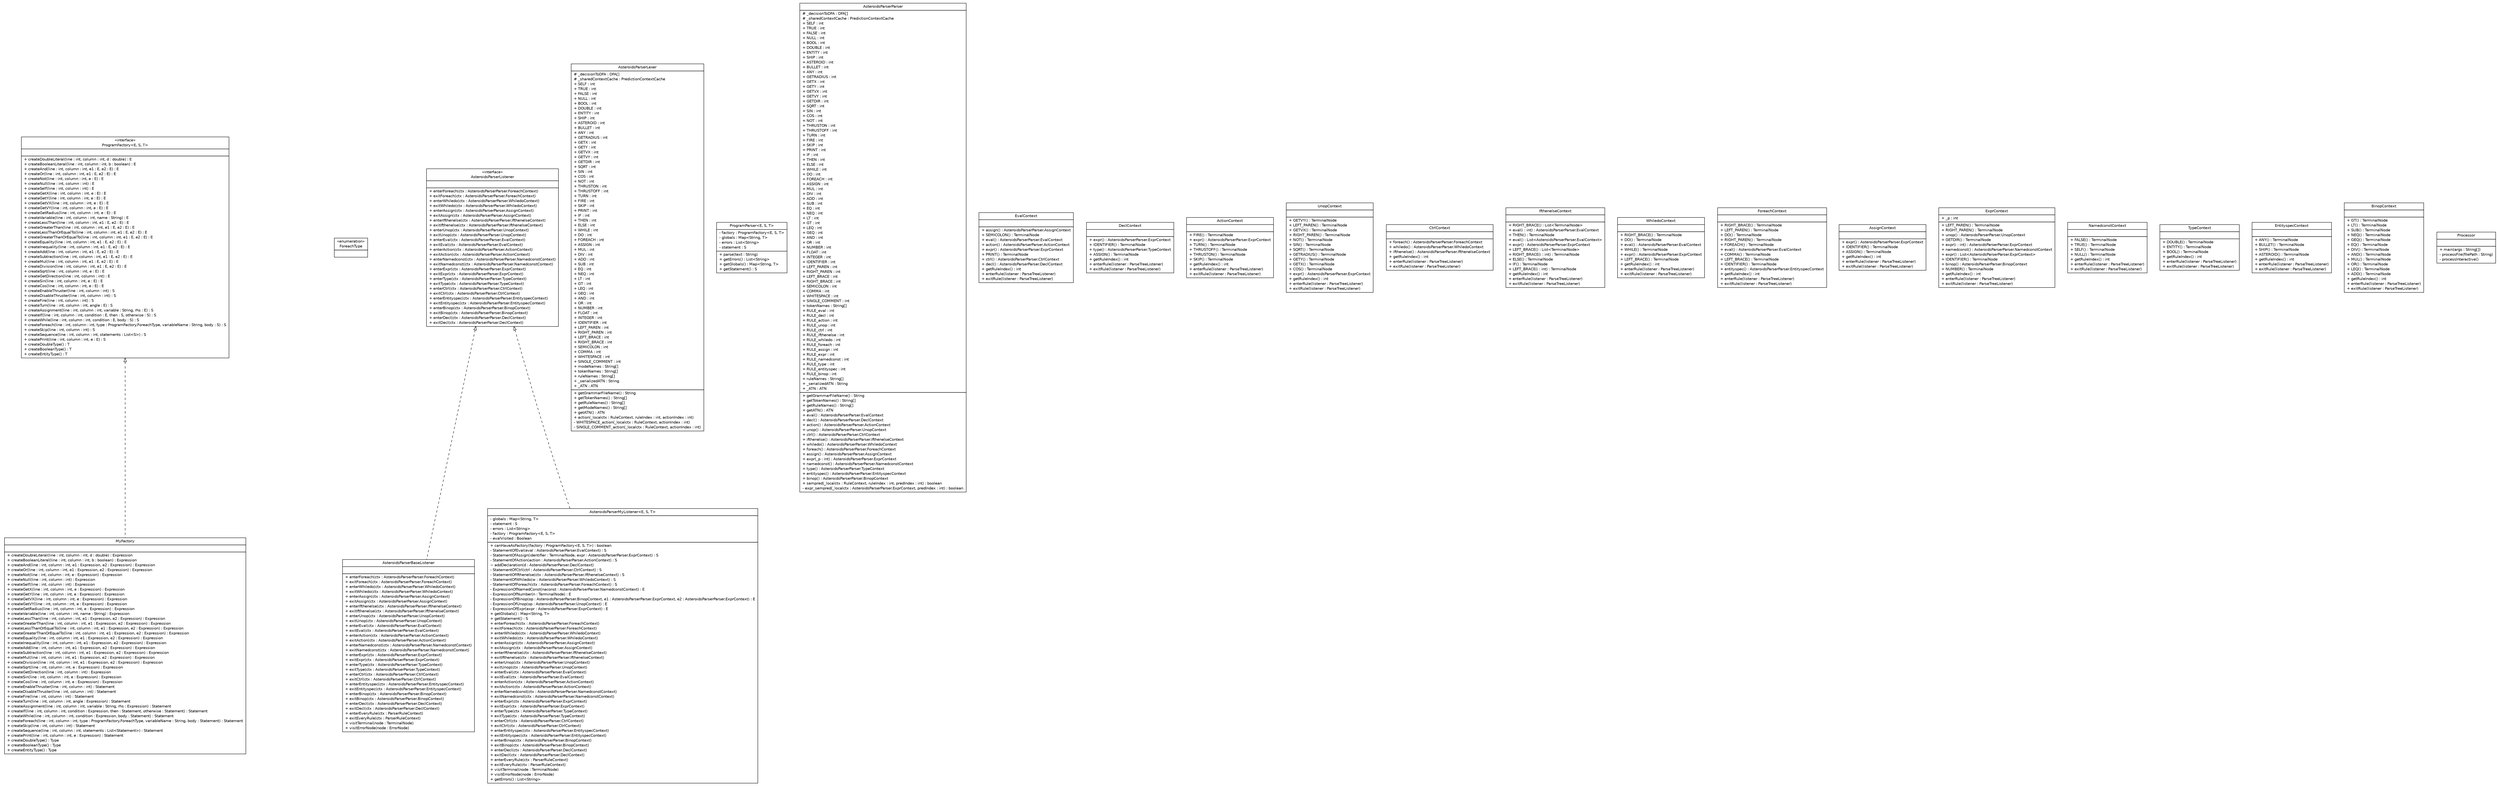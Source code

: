 #!/usr/local/bin/dot
#
# Class diagram 
# Generated by UMLGraph version R5_6 (http://www.umlgraph.org/)
#

digraph G {
	edge [fontname="Helvetica",fontsize=10,labelfontname="Helvetica",labelfontsize=10];
	node [fontname="Helvetica",fontsize=10,shape=plaintext];
	nodesep=0.25;
	ranksep=0.5;
	// model.programs.parsing.ProgramFactory<E, S, T>
	c525 [label=<<table title="model.programs.parsing.ProgramFactory" border="0" cellborder="1" cellspacing="0" cellpadding="2" port="p" href="./ProgramFactory.html">
		<tr><td><table border="0" cellspacing="0" cellpadding="1">
<tr><td align="center" balign="center"> &#171;interface&#187; </td></tr>
<tr><td align="center" balign="center"> ProgramFactory&lt;E, S, T&gt; </td></tr>
		</table></td></tr>
		<tr><td><table border="0" cellspacing="0" cellpadding="1">
<tr><td align="left" balign="left">  </td></tr>
		</table></td></tr>
		<tr><td><table border="0" cellspacing="0" cellpadding="1">
<tr><td align="left" balign="left"> + createDoubleLiteral(line : int, column : int, d : double) : E </td></tr>
<tr><td align="left" balign="left"> + createBooleanLiteral(line : int, column : int, b : boolean) : E </td></tr>
<tr><td align="left" balign="left"> + createAnd(line : int, column : int, e1 : E, e2 : E) : E </td></tr>
<tr><td align="left" balign="left"> + createOr(line : int, column : int, e1 : E, e2 : E) : E </td></tr>
<tr><td align="left" balign="left"> + createNot(line : int, column : int, e : E) : E </td></tr>
<tr><td align="left" balign="left"> + createNull(line : int, column : int) : E </td></tr>
<tr><td align="left" balign="left"> + createSelf(line : int, column : int) : E </td></tr>
<tr><td align="left" balign="left"> + createGetX(line : int, column : int, e : E) : E </td></tr>
<tr><td align="left" balign="left"> + createGetY(line : int, column : int, e : E) : E </td></tr>
<tr><td align="left" balign="left"> + createGetVX(line : int, column : int, e : E) : E </td></tr>
<tr><td align="left" balign="left"> + createGetVY(line : int, column : int, e : E) : E </td></tr>
<tr><td align="left" balign="left"> + createGetRadius(line : int, column : int, e : E) : E </td></tr>
<tr><td align="left" balign="left"> + createVariable(line : int, column : int, name : String) : E </td></tr>
<tr><td align="left" balign="left"> + createLessThan(line : int, column : int, e1 : E, e2 : E) : E </td></tr>
<tr><td align="left" balign="left"> + createGreaterThan(line : int, column : int, e1 : E, e2 : E) : E </td></tr>
<tr><td align="left" balign="left"> + createLessThanOrEqualTo(line : int, column : int, e1 : E, e2 : E) : E </td></tr>
<tr><td align="left" balign="left"> + createGreaterThanOrEqualTo(line : int, column : int, e1 : E, e2 : E) : E </td></tr>
<tr><td align="left" balign="left"> + createEquality(line : int, column : int, e1 : E, e2 : E) : E </td></tr>
<tr><td align="left" balign="left"> + createInequality(line : int, column : int, e1 : E, e2 : E) : E </td></tr>
<tr><td align="left" balign="left"> + createAdd(line : int, column : int, e1 : E, e2 : E) : E </td></tr>
<tr><td align="left" balign="left"> + createSubtraction(line : int, column : int, e1 : E, e2 : E) : E </td></tr>
<tr><td align="left" balign="left"> + createMul(line : int, column : int, e1 : E, e2 : E) : E </td></tr>
<tr><td align="left" balign="left"> + createDivision(line : int, column : int, e1 : E, e2 : E) : E </td></tr>
<tr><td align="left" balign="left"> + createSqrt(line : int, column : int, e : E) : E </td></tr>
<tr><td align="left" balign="left"> + createGetDirection(line : int, column : int) : E </td></tr>
<tr><td align="left" balign="left"> + createSin(line : int, column : int, e : E) : E </td></tr>
<tr><td align="left" balign="left"> + createCos(line : int, column : int, e : E) : E </td></tr>
<tr><td align="left" balign="left"> + createEnableThruster(line : int, column : int) : S </td></tr>
<tr><td align="left" balign="left"> + createDisableThruster(line : int, column : int) : S </td></tr>
<tr><td align="left" balign="left"> + createFire(line : int, column : int) : S </td></tr>
<tr><td align="left" balign="left"> + createTurn(line : int, column : int, angle : E) : S </td></tr>
<tr><td align="left" balign="left"> + createAssignment(line : int, column : int, variable : String, rhs : E) : S </td></tr>
<tr><td align="left" balign="left"> + createIf(line : int, column : int, condition : E, then : S, otherwise : S) : S </td></tr>
<tr><td align="left" balign="left"> + createWhile(line : int, column : int, condition : E, body : S) : S </td></tr>
<tr><td align="left" balign="left"> + createForeach(line : int, column : int, type : ProgramFactory.ForeachType, variableName : String, body : S) : S </td></tr>
<tr><td align="left" balign="left"> + createSkip(line : int, column : int) : S </td></tr>
<tr><td align="left" balign="left"> + createSequence(line : int, column : int, statements : List&lt;S&gt;) : S </td></tr>
<tr><td align="left" balign="left"> + createPrint(line : int, column : int, e : E) : S </td></tr>
<tr><td align="left" balign="left"> + createDoubleType() : T </td></tr>
<tr><td align="left" balign="left"> + createBooleanType() : T </td></tr>
<tr><td align="left" balign="left"> + createEntityType() : T </td></tr>
		</table></td></tr>
		</table>>, URL="./ProgramFactory.html", fontname="Helvetica", fontcolor="black", fontsize=10.0];
	// model.programs.parsing.ProgramFactory.ForeachType
	c526 [label=<<table title="model.programs.parsing.ProgramFactory.ForeachType" border="0" cellborder="1" cellspacing="0" cellpadding="2" port="p" href="./ProgramFactory.ForeachType.html">
		<tr><td><table border="0" cellspacing="0" cellpadding="1">
<tr><td align="center" balign="center"> &#171;enumeration&#187; </td></tr>
<tr><td align="center" balign="center"> ForeachType </td></tr>
		</table></td></tr>
		<tr><td><table border="0" cellspacing="0" cellpadding="1">
<tr><td align="left" balign="left">  </td></tr>
		</table></td></tr>
		</table>>, URL="./ProgramFactory.ForeachType.html", fontname="Helvetica", fontcolor="black", fontsize=10.0];
	// model.programs.parsing.AsteroidsParserBaseListener
	c527 [label=<<table title="model.programs.parsing.AsteroidsParserBaseListener" border="0" cellborder="1" cellspacing="0" cellpadding="2" port="p" href="./AsteroidsParserBaseListener.html">
		<tr><td><table border="0" cellspacing="0" cellpadding="1">
<tr><td align="center" balign="center"> AsteroidsParserBaseListener </td></tr>
		</table></td></tr>
		<tr><td><table border="0" cellspacing="0" cellpadding="1">
<tr><td align="left" balign="left">  </td></tr>
		</table></td></tr>
		<tr><td><table border="0" cellspacing="0" cellpadding="1">
<tr><td align="left" balign="left"> + enterForeach(ctx : AsteroidsParserParser.ForeachContext) </td></tr>
<tr><td align="left" balign="left"> + exitForeach(ctx : AsteroidsParserParser.ForeachContext) </td></tr>
<tr><td align="left" balign="left"> + enterWhiledo(ctx : AsteroidsParserParser.WhiledoContext) </td></tr>
<tr><td align="left" balign="left"> + exitWhiledo(ctx : AsteroidsParserParser.WhiledoContext) </td></tr>
<tr><td align="left" balign="left"> + enterAssign(ctx : AsteroidsParserParser.AssignContext) </td></tr>
<tr><td align="left" balign="left"> + exitAssign(ctx : AsteroidsParserParser.AssignContext) </td></tr>
<tr><td align="left" balign="left"> + enterIfthenelse(ctx : AsteroidsParserParser.IfthenelseContext) </td></tr>
<tr><td align="left" balign="left"> + exitIfthenelse(ctx : AsteroidsParserParser.IfthenelseContext) </td></tr>
<tr><td align="left" balign="left"> + enterUnop(ctx : AsteroidsParserParser.UnopContext) </td></tr>
<tr><td align="left" balign="left"> + exitUnop(ctx : AsteroidsParserParser.UnopContext) </td></tr>
<tr><td align="left" balign="left"> + enterEval(ctx : AsteroidsParserParser.EvalContext) </td></tr>
<tr><td align="left" balign="left"> + exitEval(ctx : AsteroidsParserParser.EvalContext) </td></tr>
<tr><td align="left" balign="left"> + enterAction(ctx : AsteroidsParserParser.ActionContext) </td></tr>
<tr><td align="left" balign="left"> + exitAction(ctx : AsteroidsParserParser.ActionContext) </td></tr>
<tr><td align="left" balign="left"> + enterNamedconst(ctx : AsteroidsParserParser.NamedconstContext) </td></tr>
<tr><td align="left" balign="left"> + exitNamedconst(ctx : AsteroidsParserParser.NamedconstContext) </td></tr>
<tr><td align="left" balign="left"> + enterExpr(ctx : AsteroidsParserParser.ExprContext) </td></tr>
<tr><td align="left" balign="left"> + exitExpr(ctx : AsteroidsParserParser.ExprContext) </td></tr>
<tr><td align="left" balign="left"> + enterType(ctx : AsteroidsParserParser.TypeContext) </td></tr>
<tr><td align="left" balign="left"> + exitType(ctx : AsteroidsParserParser.TypeContext) </td></tr>
<tr><td align="left" balign="left"> + enterCtrl(ctx : AsteroidsParserParser.CtrlContext) </td></tr>
<tr><td align="left" balign="left"> + exitCtrl(ctx : AsteroidsParserParser.CtrlContext) </td></tr>
<tr><td align="left" balign="left"> + enterEntityspec(ctx : AsteroidsParserParser.EntityspecContext) </td></tr>
<tr><td align="left" balign="left"> + exitEntityspec(ctx : AsteroidsParserParser.EntityspecContext) </td></tr>
<tr><td align="left" balign="left"> + enterBinop(ctx : AsteroidsParserParser.BinopContext) </td></tr>
<tr><td align="left" balign="left"> + exitBinop(ctx : AsteroidsParserParser.BinopContext) </td></tr>
<tr><td align="left" balign="left"> + enterDecl(ctx : AsteroidsParserParser.DeclContext) </td></tr>
<tr><td align="left" balign="left"> + exitDecl(ctx : AsteroidsParserParser.DeclContext) </td></tr>
<tr><td align="left" balign="left"> + enterEveryRule(ctx : ParserRuleContext) </td></tr>
<tr><td align="left" balign="left"> + exitEveryRule(ctx : ParserRuleContext) </td></tr>
<tr><td align="left" balign="left"> + visitTerminal(node : TerminalNode) </td></tr>
<tr><td align="left" balign="left"> + visitErrorNode(node : ErrorNode) </td></tr>
		</table></td></tr>
		</table>>, URL="./AsteroidsParserBaseListener.html", fontname="Helvetica", fontcolor="black", fontsize=10.0];
	// model.programs.parsing.MyFactory
	c528 [label=<<table title="model.programs.parsing.MyFactory" border="0" cellborder="1" cellspacing="0" cellpadding="2" port="p" href="./MyFactory.html">
		<tr><td><table border="0" cellspacing="0" cellpadding="1">
<tr><td align="center" balign="center"> MyFactory </td></tr>
		</table></td></tr>
		<tr><td><table border="0" cellspacing="0" cellpadding="1">
<tr><td align="left" balign="left">  </td></tr>
		</table></td></tr>
		<tr><td><table border="0" cellspacing="0" cellpadding="1">
<tr><td align="left" balign="left"> + createDoubleLiteral(line : int, column : int, d : double) : Expression </td></tr>
<tr><td align="left" balign="left"> + createBooleanLiteral(line : int, column : int, b : boolean) : Expression </td></tr>
<tr><td align="left" balign="left"> + createAnd(line : int, column : int, e1 : Expression, e2 : Expression) : Expression </td></tr>
<tr><td align="left" balign="left"> + createOr(line : int, column : int, e1 : Expression, e2 : Expression) : Expression </td></tr>
<tr><td align="left" balign="left"> + createNot(line : int, column : int, e : Expression) : Expression </td></tr>
<tr><td align="left" balign="left"> + createNull(line : int, column : int) : Expression </td></tr>
<tr><td align="left" balign="left"> + createSelf(line : int, column : int) : Expression </td></tr>
<tr><td align="left" balign="left"> + createGetX(line : int, column : int, e : Expression) : Expression </td></tr>
<tr><td align="left" balign="left"> + createGetY(line : int, column : int, e : Expression) : Expression </td></tr>
<tr><td align="left" balign="left"> + createGetVX(line : int, column : int, e : Expression) : Expression </td></tr>
<tr><td align="left" balign="left"> + createGetVY(line : int, column : int, e : Expression) : Expression </td></tr>
<tr><td align="left" balign="left"> + createGetRadius(line : int, column : int, e : Expression) : Expression </td></tr>
<tr><td align="left" balign="left"> + createVariable(line : int, column : int, name : String) : Expression </td></tr>
<tr><td align="left" balign="left"> + createLessThan(line : int, column : int, e1 : Expression, e2 : Expression) : Expression </td></tr>
<tr><td align="left" balign="left"> + createGreaterThan(line : int, column : int, e1 : Expression, e2 : Expression) : Expression </td></tr>
<tr><td align="left" balign="left"> + createLessThanOrEqualTo(line : int, column : int, e1 : Expression, e2 : Expression) : Expression </td></tr>
<tr><td align="left" balign="left"> + createGreaterThanOrEqualTo(line : int, column : int, e1 : Expression, e2 : Expression) : Expression </td></tr>
<tr><td align="left" balign="left"> + createEquality(line : int, column : int, e1 : Expression, e2 : Expression) : Expression </td></tr>
<tr><td align="left" balign="left"> + createInequality(line : int, column : int, e1 : Expression, e2 : Expression) : Expression </td></tr>
<tr><td align="left" balign="left"> + createAdd(line : int, column : int, e1 : Expression, e2 : Expression) : Expression </td></tr>
<tr><td align="left" balign="left"> + createSubtraction(line : int, column : int, e1 : Expression, e2 : Expression) : Expression </td></tr>
<tr><td align="left" balign="left"> + createMul(line : int, column : int, e1 : Expression, e2 : Expression) : Expression </td></tr>
<tr><td align="left" balign="left"> + createDivision(line : int, column : int, e1 : Expression, e2 : Expression) : Expression </td></tr>
<tr><td align="left" balign="left"> + createSqrt(line : int, column : int, e : Expression) : Expression </td></tr>
<tr><td align="left" balign="left"> + createGetDirection(line : int, column : int) : Expression </td></tr>
<tr><td align="left" balign="left"> + createSin(line : int, column : int, e : Expression) : Expression </td></tr>
<tr><td align="left" balign="left"> + createCos(line : int, column : int, e : Expression) : Expression </td></tr>
<tr><td align="left" balign="left"> + createEnableThruster(line : int, column : int) : Statement </td></tr>
<tr><td align="left" balign="left"> + createDisableThruster(line : int, column : int) : Statement </td></tr>
<tr><td align="left" balign="left"> + createFire(line : int, column : int) : Statement </td></tr>
<tr><td align="left" balign="left"> + createTurn(line : int, column : int, angle : Expression) : Statement </td></tr>
<tr><td align="left" balign="left"> + createAssignment(line : int, column : int, variable : String, rhs : Expression) : Statement </td></tr>
<tr><td align="left" balign="left"> + createIf(line : int, column : int, condition : Expression, then : Statement, otherwise : Statement) : Statement </td></tr>
<tr><td align="left" balign="left"> + createWhile(line : int, column : int, condition : Expression, body : Statement) : Statement </td></tr>
<tr><td align="left" balign="left"> + createForeach(line : int, column : int, type : ProgramFactory.ForeachType, variableName : String, body : Statement) : Statement </td></tr>
<tr><td align="left" balign="left"> + createSkip(line : int, column : int) : Statement </td></tr>
<tr><td align="left" balign="left"> + createSequence(line : int, column : int, statements : List&lt;Statement&gt;) : Statement </td></tr>
<tr><td align="left" balign="left"> + createPrint(line : int, column : int, e : Expression) : Statement </td></tr>
<tr><td align="left" balign="left"> + createDoubleType() : Type </td></tr>
<tr><td align="left" balign="left"> + createBooleanType() : Type </td></tr>
<tr><td align="left" balign="left"> + createEntityType() : Type </td></tr>
		</table></td></tr>
		</table>>, URL="./MyFactory.html", fontname="Helvetica", fontcolor="black", fontsize=10.0];
	// model.programs.parsing.AsteroidsParserMyListener<E, S, T>
	c529 [label=<<table title="model.programs.parsing.AsteroidsParserMyListener" border="0" cellborder="1" cellspacing="0" cellpadding="2" port="p" href="./AsteroidsParserMyListener.html">
		<tr><td><table border="0" cellspacing="0" cellpadding="1">
<tr><td align="center" balign="center"> AsteroidsParserMyListener&lt;E, S, T&gt; </td></tr>
		</table></td></tr>
		<tr><td><table border="0" cellspacing="0" cellpadding="1">
<tr><td align="left" balign="left"> - globals : Map&lt;String, T&gt; </td></tr>
<tr><td align="left" balign="left"> - statement : S </td></tr>
<tr><td align="left" balign="left"> - errors : List&lt;String&gt; </td></tr>
<tr><td align="left" balign="left"> - factory : ProgramFactory&lt;E, S, T&gt; </td></tr>
<tr><td align="left" balign="left"> - evalVisited : Boolean </td></tr>
		</table></td></tr>
		<tr><td><table border="0" cellspacing="0" cellpadding="1">
<tr><td align="left" balign="left"> + canHaveAsFactory(factory : ProgramFactory&lt;E, S, T&gt;) : boolean </td></tr>
<tr><td align="left" balign="left"> - StatementOfEval(eval : AsteroidsParserParser.EvalContext) : S </td></tr>
<tr><td align="left" balign="left"> - StatementOfAssign(identifier : TerminalNode, expr : AsteroidsParserParser.ExprContext) : S </td></tr>
<tr><td align="left" balign="left"> - StatementOfAction(action : AsteroidsParserParser.ActionContext) : S </td></tr>
<tr><td align="left" balign="left"> ~ addDeclaration(d : AsteroidsParserParser.DeclContext) </td></tr>
<tr><td align="left" balign="left"> - StatementOfCtrl(ctrl : AsteroidsParserParser.CtrlContext) : S </td></tr>
<tr><td align="left" balign="left"> - StatementOfIfthenelse(ctx : AsteroidsParserParser.IfthenelseContext) : S </td></tr>
<tr><td align="left" balign="left"> - StatementOfWhiledo(w : AsteroidsParserParser.WhiledoContext) : S </td></tr>
<tr><td align="left" balign="left"> - StatementOfForeach(ctx : AsteroidsParserParser.ForeachContext) : S </td></tr>
<tr><td align="left" balign="left"> - ExpressionOfNamedConst(naconst : AsteroidsParserParser.NamedconstContext) : E </td></tr>
<tr><td align="left" balign="left"> - ExpressionOfNumber(n : TerminalNode) : E </td></tr>
<tr><td align="left" balign="left"> - ExpressionOfBinop(op : AsteroidsParserParser.BinopContext, e1 : AsteroidsParserParser.ExprContext, e2 : AsteroidsParserParser.ExprContext) : E </td></tr>
<tr><td align="left" balign="left"> - ExpressionOfUnop(op : AsteroidsParserParser.UnopContext) : E </td></tr>
<tr><td align="left" balign="left"> - ExpressionOfExpr(expr : AsteroidsParserParser.ExprContext) : E </td></tr>
<tr><td align="left" balign="left"> + getGlobals() : Map&lt;String, T&gt; </td></tr>
<tr><td align="left" balign="left"> + getStatement() : S </td></tr>
<tr><td align="left" balign="left"> + enterForeach(ctx : AsteroidsParserParser.ForeachContext) </td></tr>
<tr><td align="left" balign="left"> + exitForeach(ctx : AsteroidsParserParser.ForeachContext) </td></tr>
<tr><td align="left" balign="left"> + enterWhiledo(ctx : AsteroidsParserParser.WhiledoContext) </td></tr>
<tr><td align="left" balign="left"> + exitWhiledo(ctx : AsteroidsParserParser.WhiledoContext) </td></tr>
<tr><td align="left" balign="left"> + enterAssign(ctx : AsteroidsParserParser.AssignContext) </td></tr>
<tr><td align="left" balign="left"> + exitAssign(ctx : AsteroidsParserParser.AssignContext) </td></tr>
<tr><td align="left" balign="left"> + enterIfthenelse(ctx : AsteroidsParserParser.IfthenelseContext) </td></tr>
<tr><td align="left" balign="left"> + exitIfthenelse(ctx : AsteroidsParserParser.IfthenelseContext) </td></tr>
<tr><td align="left" balign="left"> + enterUnop(ctx : AsteroidsParserParser.UnopContext) </td></tr>
<tr><td align="left" balign="left"> + exitUnop(ctx : AsteroidsParserParser.UnopContext) </td></tr>
<tr><td align="left" balign="left"> + enterEval(ctx : AsteroidsParserParser.EvalContext) </td></tr>
<tr><td align="left" balign="left"> + exitEval(ctx : AsteroidsParserParser.EvalContext) </td></tr>
<tr><td align="left" balign="left"> + enterAction(ctx : AsteroidsParserParser.ActionContext) </td></tr>
<tr><td align="left" balign="left"> + exitAction(ctx : AsteroidsParserParser.ActionContext) </td></tr>
<tr><td align="left" balign="left"> + enterNamedconst(ctx : AsteroidsParserParser.NamedconstContext) </td></tr>
<tr><td align="left" balign="left"> + exitNamedconst(ctx : AsteroidsParserParser.NamedconstContext) </td></tr>
<tr><td align="left" balign="left"> + enterExpr(ctx : AsteroidsParserParser.ExprContext) </td></tr>
<tr><td align="left" balign="left"> + exitExpr(ctx : AsteroidsParserParser.ExprContext) </td></tr>
<tr><td align="left" balign="left"> + enterType(ctx : AsteroidsParserParser.TypeContext) </td></tr>
<tr><td align="left" balign="left"> + exitType(ctx : AsteroidsParserParser.TypeContext) </td></tr>
<tr><td align="left" balign="left"> + enterCtrl(ctx : AsteroidsParserParser.CtrlContext) </td></tr>
<tr><td align="left" balign="left"> + exitCtrl(ctx : AsteroidsParserParser.CtrlContext) </td></tr>
<tr><td align="left" balign="left"> + enterEntityspec(ctx : AsteroidsParserParser.EntityspecContext) </td></tr>
<tr><td align="left" balign="left"> + exitEntityspec(ctx : AsteroidsParserParser.EntityspecContext) </td></tr>
<tr><td align="left" balign="left"> + enterBinop(ctx : AsteroidsParserParser.BinopContext) </td></tr>
<tr><td align="left" balign="left"> + exitBinop(ctx : AsteroidsParserParser.BinopContext) </td></tr>
<tr><td align="left" balign="left"> + enterDecl(ctx : AsteroidsParserParser.DeclContext) </td></tr>
<tr><td align="left" balign="left"> + exitDecl(ctx : AsteroidsParserParser.DeclContext) </td></tr>
<tr><td align="left" balign="left"> + enterEveryRule(ctx : ParserRuleContext) </td></tr>
<tr><td align="left" balign="left"> + exitEveryRule(ctx : ParserRuleContext) </td></tr>
<tr><td align="left" balign="left"> + visitTerminal(node : TerminalNode) </td></tr>
<tr><td align="left" balign="left"> + visitErrorNode(node : ErrorNode) </td></tr>
<tr><td align="left" balign="left"> + getErrors() : List&lt;String&gt; </td></tr>
		</table></td></tr>
		</table>>, URL="./AsteroidsParserMyListener.html", fontname="Helvetica", fontcolor="black", fontsize=10.0];
	// model.programs.parsing.AsteroidsParserListener
	c530 [label=<<table title="model.programs.parsing.AsteroidsParserListener" border="0" cellborder="1" cellspacing="0" cellpadding="2" port="p" href="./AsteroidsParserListener.html">
		<tr><td><table border="0" cellspacing="0" cellpadding="1">
<tr><td align="center" balign="center"> &#171;interface&#187; </td></tr>
<tr><td align="center" balign="center"> AsteroidsParserListener </td></tr>
		</table></td></tr>
		<tr><td><table border="0" cellspacing="0" cellpadding="1">
<tr><td align="left" balign="left">  </td></tr>
		</table></td></tr>
		<tr><td><table border="0" cellspacing="0" cellpadding="1">
<tr><td align="left" balign="left"> + enterForeach(ctx : AsteroidsParserParser.ForeachContext) </td></tr>
<tr><td align="left" balign="left"> + exitForeach(ctx : AsteroidsParserParser.ForeachContext) </td></tr>
<tr><td align="left" balign="left"> + enterWhiledo(ctx : AsteroidsParserParser.WhiledoContext) </td></tr>
<tr><td align="left" balign="left"> + exitWhiledo(ctx : AsteroidsParserParser.WhiledoContext) </td></tr>
<tr><td align="left" balign="left"> + enterAssign(ctx : AsteroidsParserParser.AssignContext) </td></tr>
<tr><td align="left" balign="left"> + exitAssign(ctx : AsteroidsParserParser.AssignContext) </td></tr>
<tr><td align="left" balign="left"> + enterIfthenelse(ctx : AsteroidsParserParser.IfthenelseContext) </td></tr>
<tr><td align="left" balign="left"> + exitIfthenelse(ctx : AsteroidsParserParser.IfthenelseContext) </td></tr>
<tr><td align="left" balign="left"> + enterUnop(ctx : AsteroidsParserParser.UnopContext) </td></tr>
<tr><td align="left" balign="left"> + exitUnop(ctx : AsteroidsParserParser.UnopContext) </td></tr>
<tr><td align="left" balign="left"> + enterEval(ctx : AsteroidsParserParser.EvalContext) </td></tr>
<tr><td align="left" balign="left"> + exitEval(ctx : AsteroidsParserParser.EvalContext) </td></tr>
<tr><td align="left" balign="left"> + enterAction(ctx : AsteroidsParserParser.ActionContext) </td></tr>
<tr><td align="left" balign="left"> + exitAction(ctx : AsteroidsParserParser.ActionContext) </td></tr>
<tr><td align="left" balign="left"> + enterNamedconst(ctx : AsteroidsParserParser.NamedconstContext) </td></tr>
<tr><td align="left" balign="left"> + exitNamedconst(ctx : AsteroidsParserParser.NamedconstContext) </td></tr>
<tr><td align="left" balign="left"> + enterExpr(ctx : AsteroidsParserParser.ExprContext) </td></tr>
<tr><td align="left" balign="left"> + exitExpr(ctx : AsteroidsParserParser.ExprContext) </td></tr>
<tr><td align="left" balign="left"> + enterType(ctx : AsteroidsParserParser.TypeContext) </td></tr>
<tr><td align="left" balign="left"> + exitType(ctx : AsteroidsParserParser.TypeContext) </td></tr>
<tr><td align="left" balign="left"> + enterCtrl(ctx : AsteroidsParserParser.CtrlContext) </td></tr>
<tr><td align="left" balign="left"> + exitCtrl(ctx : AsteroidsParserParser.CtrlContext) </td></tr>
<tr><td align="left" balign="left"> + enterEntityspec(ctx : AsteroidsParserParser.EntityspecContext) </td></tr>
<tr><td align="left" balign="left"> + exitEntityspec(ctx : AsteroidsParserParser.EntityspecContext) </td></tr>
<tr><td align="left" balign="left"> + enterBinop(ctx : AsteroidsParserParser.BinopContext) </td></tr>
<tr><td align="left" balign="left"> + exitBinop(ctx : AsteroidsParserParser.BinopContext) </td></tr>
<tr><td align="left" balign="left"> + enterDecl(ctx : AsteroidsParserParser.DeclContext) </td></tr>
<tr><td align="left" balign="left"> + exitDecl(ctx : AsteroidsParserParser.DeclContext) </td></tr>
		</table></td></tr>
		</table>>, URL="./AsteroidsParserListener.html", fontname="Helvetica", fontcolor="black", fontsize=10.0];
	// model.programs.parsing.AsteroidsParserLexer
	c531 [label=<<table title="model.programs.parsing.AsteroidsParserLexer" border="0" cellborder="1" cellspacing="0" cellpadding="2" port="p" href="./AsteroidsParserLexer.html">
		<tr><td><table border="0" cellspacing="0" cellpadding="1">
<tr><td align="center" balign="center"> AsteroidsParserLexer </td></tr>
		</table></td></tr>
		<tr><td><table border="0" cellspacing="0" cellpadding="1">
<tr><td align="left" balign="left"> # _decisionToDFA : DFA[] </td></tr>
<tr><td align="left" balign="left"> # _sharedContextCache : PredictionContextCache </td></tr>
<tr><td align="left" balign="left"> + SELF : int </td></tr>
<tr><td align="left" balign="left"> + TRUE : int </td></tr>
<tr><td align="left" balign="left"> + FALSE : int </td></tr>
<tr><td align="left" balign="left"> + NULL : int </td></tr>
<tr><td align="left" balign="left"> + BOOL : int </td></tr>
<tr><td align="left" balign="left"> + DOUBLE : int </td></tr>
<tr><td align="left" balign="left"> + ENTITY : int </td></tr>
<tr><td align="left" balign="left"> + SHIP : int </td></tr>
<tr><td align="left" balign="left"> + ASTEROID : int </td></tr>
<tr><td align="left" balign="left"> + BULLET : int </td></tr>
<tr><td align="left" balign="left"> + ANY : int </td></tr>
<tr><td align="left" balign="left"> + GETRADIUS : int </td></tr>
<tr><td align="left" balign="left"> + GETX : int </td></tr>
<tr><td align="left" balign="left"> + GETY : int </td></tr>
<tr><td align="left" balign="left"> + GETVX : int </td></tr>
<tr><td align="left" balign="left"> + GETVY : int </td></tr>
<tr><td align="left" balign="left"> + GETDIR : int </td></tr>
<tr><td align="left" balign="left"> + SQRT : int </td></tr>
<tr><td align="left" balign="left"> + SIN : int </td></tr>
<tr><td align="left" balign="left"> + COS : int </td></tr>
<tr><td align="left" balign="left"> + NOT : int </td></tr>
<tr><td align="left" balign="left"> + THRUSTON : int </td></tr>
<tr><td align="left" balign="left"> + THRUSTOFF : int </td></tr>
<tr><td align="left" balign="left"> + TURN : int </td></tr>
<tr><td align="left" balign="left"> + FIRE : int </td></tr>
<tr><td align="left" balign="left"> + SKIP : int </td></tr>
<tr><td align="left" balign="left"> + PRINT : int </td></tr>
<tr><td align="left" balign="left"> + IF : int </td></tr>
<tr><td align="left" balign="left"> + THEN : int </td></tr>
<tr><td align="left" balign="left"> + ELSE : int </td></tr>
<tr><td align="left" balign="left"> + WHILE : int </td></tr>
<tr><td align="left" balign="left"> + DO : int </td></tr>
<tr><td align="left" balign="left"> + FOREACH : int </td></tr>
<tr><td align="left" balign="left"> + ASSIGN : int </td></tr>
<tr><td align="left" balign="left"> + MUL : int </td></tr>
<tr><td align="left" balign="left"> + DIV : int </td></tr>
<tr><td align="left" balign="left"> + ADD : int </td></tr>
<tr><td align="left" balign="left"> + SUB : int </td></tr>
<tr><td align="left" balign="left"> + EQ : int </td></tr>
<tr><td align="left" balign="left"> + NEQ : int </td></tr>
<tr><td align="left" balign="left"> + LT : int </td></tr>
<tr><td align="left" balign="left"> + GT : int </td></tr>
<tr><td align="left" balign="left"> + LEQ : int </td></tr>
<tr><td align="left" balign="left"> + GEQ : int </td></tr>
<tr><td align="left" balign="left"> + AND : int </td></tr>
<tr><td align="left" balign="left"> + OR : int </td></tr>
<tr><td align="left" balign="left"> + NUMBER : int </td></tr>
<tr><td align="left" balign="left"> + FLOAT : int </td></tr>
<tr><td align="left" balign="left"> + INTEGER : int </td></tr>
<tr><td align="left" balign="left"> + IDENTIFIER : int </td></tr>
<tr><td align="left" balign="left"> + LEFT_PAREN : int </td></tr>
<tr><td align="left" balign="left"> + RIGHT_PAREN : int </td></tr>
<tr><td align="left" balign="left"> + LEFT_BRACE : int </td></tr>
<tr><td align="left" balign="left"> + RIGHT_BRACE : int </td></tr>
<tr><td align="left" balign="left"> + SEMICOLON : int </td></tr>
<tr><td align="left" balign="left"> + COMMA : int </td></tr>
<tr><td align="left" balign="left"> + WHITESPACE : int </td></tr>
<tr><td align="left" balign="left"> + SINGLE_COMMENT : int </td></tr>
<tr><td align="left" balign="left"> + modeNames : String[] </td></tr>
<tr><td align="left" balign="left"> + tokenNames : String[] </td></tr>
<tr><td align="left" balign="left"> + ruleNames : String[] </td></tr>
<tr><td align="left" balign="left"> + _serializedATN : String </td></tr>
<tr><td align="left" balign="left"> + _ATN : ATN </td></tr>
		</table></td></tr>
		<tr><td><table border="0" cellspacing="0" cellpadding="1">
<tr><td align="left" balign="left"> + getGrammarFileName() : String </td></tr>
<tr><td align="left" balign="left"> + getTokenNames() : String[] </td></tr>
<tr><td align="left" balign="left"> + getRuleNames() : String[] </td></tr>
<tr><td align="left" balign="left"> + getModeNames() : String[] </td></tr>
<tr><td align="left" balign="left"> + getATN() : ATN </td></tr>
<tr><td align="left" balign="left"> + action(_localctx : RuleContext, ruleIndex : int, actionIndex : int) </td></tr>
<tr><td align="left" balign="left"> - WHITESPACE_action(_localctx : RuleContext, actionIndex : int) </td></tr>
<tr><td align="left" balign="left"> - SINGLE_COMMENT_action(_localctx : RuleContext, actionIndex : int) </td></tr>
		</table></td></tr>
		</table>>, URL="./AsteroidsParserLexer.html", fontname="Helvetica", fontcolor="black", fontsize=10.0];
	// model.programs.parsing.ProgramParser<E, S, T>
	c532 [label=<<table title="model.programs.parsing.ProgramParser" border="0" cellborder="1" cellspacing="0" cellpadding="2" port="p" href="./ProgramParser.html">
		<tr><td><table border="0" cellspacing="0" cellpadding="1">
<tr><td align="center" balign="center"> ProgramParser&lt;E, S, T&gt; </td></tr>
		</table></td></tr>
		<tr><td><table border="0" cellspacing="0" cellpadding="1">
<tr><td align="left" balign="left"> - factory : ProgramFactory&lt;E, S, T&gt; </td></tr>
<tr><td align="left" balign="left"> - globals : Map&lt;String, T&gt; </td></tr>
<tr><td align="left" balign="left"> - errors : List&lt;String&gt; </td></tr>
<tr><td align="left" balign="left"> - statement : S </td></tr>
		</table></td></tr>
		<tr><td><table border="0" cellspacing="0" cellpadding="1">
<tr><td align="left" balign="left"> + parse(text : String) </td></tr>
<tr><td align="left" balign="left"> + getErrors() : List&lt;String&gt; </td></tr>
<tr><td align="left" balign="left"> + getGlobals() : Map&lt;String, T&gt; </td></tr>
<tr><td align="left" balign="left"> + getStatement() : S </td></tr>
		</table></td></tr>
		</table>>, URL="./ProgramParser.html", fontname="Helvetica", fontcolor="black", fontsize=10.0];
	// model.programs.parsing.AsteroidsParserParser
	c533 [label=<<table title="model.programs.parsing.AsteroidsParserParser" border="0" cellborder="1" cellspacing="0" cellpadding="2" port="p" href="./AsteroidsParserParser.html">
		<tr><td><table border="0" cellspacing="0" cellpadding="1">
<tr><td align="center" balign="center"> AsteroidsParserParser </td></tr>
		</table></td></tr>
		<tr><td><table border="0" cellspacing="0" cellpadding="1">
<tr><td align="left" balign="left"> # _decisionToDFA : DFA[] </td></tr>
<tr><td align="left" balign="left"> # _sharedContextCache : PredictionContextCache </td></tr>
<tr><td align="left" balign="left"> + SELF : int </td></tr>
<tr><td align="left" balign="left"> + TRUE : int </td></tr>
<tr><td align="left" balign="left"> + FALSE : int </td></tr>
<tr><td align="left" balign="left"> + NULL : int </td></tr>
<tr><td align="left" balign="left"> + BOOL : int </td></tr>
<tr><td align="left" balign="left"> + DOUBLE : int </td></tr>
<tr><td align="left" balign="left"> + ENTITY : int </td></tr>
<tr><td align="left" balign="left"> + SHIP : int </td></tr>
<tr><td align="left" balign="left"> + ASTEROID : int </td></tr>
<tr><td align="left" balign="left"> + BULLET : int </td></tr>
<tr><td align="left" balign="left"> + ANY : int </td></tr>
<tr><td align="left" balign="left"> + GETRADIUS : int </td></tr>
<tr><td align="left" balign="left"> + GETX : int </td></tr>
<tr><td align="left" balign="left"> + GETY : int </td></tr>
<tr><td align="left" balign="left"> + GETVX : int </td></tr>
<tr><td align="left" balign="left"> + GETVY : int </td></tr>
<tr><td align="left" balign="left"> + GETDIR : int </td></tr>
<tr><td align="left" balign="left"> + SQRT : int </td></tr>
<tr><td align="left" balign="left"> + SIN : int </td></tr>
<tr><td align="left" balign="left"> + COS : int </td></tr>
<tr><td align="left" balign="left"> + NOT : int </td></tr>
<tr><td align="left" balign="left"> + THRUSTON : int </td></tr>
<tr><td align="left" balign="left"> + THRUSTOFF : int </td></tr>
<tr><td align="left" balign="left"> + TURN : int </td></tr>
<tr><td align="left" balign="left"> + FIRE : int </td></tr>
<tr><td align="left" balign="left"> + SKIP : int </td></tr>
<tr><td align="left" balign="left"> + PRINT : int </td></tr>
<tr><td align="left" balign="left"> + IF : int </td></tr>
<tr><td align="left" balign="left"> + THEN : int </td></tr>
<tr><td align="left" balign="left"> + ELSE : int </td></tr>
<tr><td align="left" balign="left"> + WHILE : int </td></tr>
<tr><td align="left" balign="left"> + DO : int </td></tr>
<tr><td align="left" balign="left"> + FOREACH : int </td></tr>
<tr><td align="left" balign="left"> + ASSIGN : int </td></tr>
<tr><td align="left" balign="left"> + MUL : int </td></tr>
<tr><td align="left" balign="left"> + DIV : int </td></tr>
<tr><td align="left" balign="left"> + ADD : int </td></tr>
<tr><td align="left" balign="left"> + SUB : int </td></tr>
<tr><td align="left" balign="left"> + EQ : int </td></tr>
<tr><td align="left" balign="left"> + NEQ : int </td></tr>
<tr><td align="left" balign="left"> + LT : int </td></tr>
<tr><td align="left" balign="left"> + GT : int </td></tr>
<tr><td align="left" balign="left"> + LEQ : int </td></tr>
<tr><td align="left" balign="left"> + GEQ : int </td></tr>
<tr><td align="left" balign="left"> + AND : int </td></tr>
<tr><td align="left" balign="left"> + OR : int </td></tr>
<tr><td align="left" balign="left"> + NUMBER : int </td></tr>
<tr><td align="left" balign="left"> + FLOAT : int </td></tr>
<tr><td align="left" balign="left"> + INTEGER : int </td></tr>
<tr><td align="left" balign="left"> + IDENTIFIER : int </td></tr>
<tr><td align="left" balign="left"> + LEFT_PAREN : int </td></tr>
<tr><td align="left" balign="left"> + RIGHT_PAREN : int </td></tr>
<tr><td align="left" balign="left"> + LEFT_BRACE : int </td></tr>
<tr><td align="left" balign="left"> + RIGHT_BRACE : int </td></tr>
<tr><td align="left" balign="left"> + SEMICOLON : int </td></tr>
<tr><td align="left" balign="left"> + COMMA : int </td></tr>
<tr><td align="left" balign="left"> + WHITESPACE : int </td></tr>
<tr><td align="left" balign="left"> + SINGLE_COMMENT : int </td></tr>
<tr><td align="left" balign="left"> + tokenNames : String[] </td></tr>
<tr><td align="left" balign="left"> + RULE_eval : int </td></tr>
<tr><td align="left" balign="left"> + RULE_decl : int </td></tr>
<tr><td align="left" balign="left"> + RULE_action : int </td></tr>
<tr><td align="left" balign="left"> + RULE_unop : int </td></tr>
<tr><td align="left" balign="left"> + RULE_ctrl : int </td></tr>
<tr><td align="left" balign="left"> + RULE_ifthenelse : int </td></tr>
<tr><td align="left" balign="left"> + RULE_whiledo : int </td></tr>
<tr><td align="left" balign="left"> + RULE_foreach : int </td></tr>
<tr><td align="left" balign="left"> + RULE_assign : int </td></tr>
<tr><td align="left" balign="left"> + RULE_expr : int </td></tr>
<tr><td align="left" balign="left"> + RULE_namedconst : int </td></tr>
<tr><td align="left" balign="left"> + RULE_type : int </td></tr>
<tr><td align="left" balign="left"> + RULE_entityspec : int </td></tr>
<tr><td align="left" balign="left"> + RULE_binop : int </td></tr>
<tr><td align="left" balign="left"> + ruleNames : String[] </td></tr>
<tr><td align="left" balign="left"> + _serializedATN : String </td></tr>
<tr><td align="left" balign="left"> + _ATN : ATN </td></tr>
		</table></td></tr>
		<tr><td><table border="0" cellspacing="0" cellpadding="1">
<tr><td align="left" balign="left"> + getGrammarFileName() : String </td></tr>
<tr><td align="left" balign="left"> + getTokenNames() : String[] </td></tr>
<tr><td align="left" balign="left"> + getRuleNames() : String[] </td></tr>
<tr><td align="left" balign="left"> + getATN() : ATN </td></tr>
<tr><td align="left" balign="left"> + eval() : AsteroidsParserParser.EvalContext </td></tr>
<tr><td align="left" balign="left"> + decl() : AsteroidsParserParser.DeclContext </td></tr>
<tr><td align="left" balign="left"> + action() : AsteroidsParserParser.ActionContext </td></tr>
<tr><td align="left" balign="left"> + unop() : AsteroidsParserParser.UnopContext </td></tr>
<tr><td align="left" balign="left"> + ctrl() : AsteroidsParserParser.CtrlContext </td></tr>
<tr><td align="left" balign="left"> + ifthenelse() : AsteroidsParserParser.IfthenelseContext </td></tr>
<tr><td align="left" balign="left"> + whiledo() : AsteroidsParserParser.WhiledoContext </td></tr>
<tr><td align="left" balign="left"> + foreach() : AsteroidsParserParser.ForeachContext </td></tr>
<tr><td align="left" balign="left"> + assign() : AsteroidsParserParser.AssignContext </td></tr>
<tr><td align="left" balign="left"> + expr(_p : int) : AsteroidsParserParser.ExprContext </td></tr>
<tr><td align="left" balign="left"> + namedconst() : AsteroidsParserParser.NamedconstContext </td></tr>
<tr><td align="left" balign="left"> + type() : AsteroidsParserParser.TypeContext </td></tr>
<tr><td align="left" balign="left"> + entityspec() : AsteroidsParserParser.EntityspecContext </td></tr>
<tr><td align="left" balign="left"> + binop() : AsteroidsParserParser.BinopContext </td></tr>
<tr><td align="left" balign="left"> + sempred(_localctx : RuleContext, ruleIndex : int, predIndex : int) : boolean </td></tr>
<tr><td align="left" balign="left"> - expr_sempred(_localctx : AsteroidsParserParser.ExprContext, predIndex : int) : boolean </td></tr>
		</table></td></tr>
		</table>>, URL="./AsteroidsParserParser.html", fontname="Helvetica", fontcolor="black", fontsize=10.0];
	// model.programs.parsing.AsteroidsParserParser.EvalContext
	c534 [label=<<table title="model.programs.parsing.AsteroidsParserParser.EvalContext" border="0" cellborder="1" cellspacing="0" cellpadding="2" port="p" href="./AsteroidsParserParser.EvalContext.html">
		<tr><td><table border="0" cellspacing="0" cellpadding="1">
<tr><td align="center" balign="center"> EvalContext </td></tr>
		</table></td></tr>
		<tr><td><table border="0" cellspacing="0" cellpadding="1">
<tr><td align="left" balign="left">  </td></tr>
		</table></td></tr>
		<tr><td><table border="0" cellspacing="0" cellpadding="1">
<tr><td align="left" balign="left"> + assign() : AsteroidsParserParser.AssignContext </td></tr>
<tr><td align="left" balign="left"> + SEMICOLON() : TerminalNode </td></tr>
<tr><td align="left" balign="left"> + eval() : AsteroidsParserParser.EvalContext </td></tr>
<tr><td align="left" balign="left"> + action() : AsteroidsParserParser.ActionContext </td></tr>
<tr><td align="left" balign="left"> + expr() : AsteroidsParserParser.ExprContext </td></tr>
<tr><td align="left" balign="left"> + PRINT() : TerminalNode </td></tr>
<tr><td align="left" balign="left"> + ctrl() : AsteroidsParserParser.CtrlContext </td></tr>
<tr><td align="left" balign="left"> + decl() : AsteroidsParserParser.DeclContext </td></tr>
<tr><td align="left" balign="left"> + getRuleIndex() : int </td></tr>
<tr><td align="left" balign="left"> + enterRule(listener : ParseTreeListener) </td></tr>
<tr><td align="left" balign="left"> + exitRule(listener : ParseTreeListener) </td></tr>
		</table></td></tr>
		</table>>, URL="./AsteroidsParserParser.EvalContext.html", fontname="Helvetica", fontcolor="black", fontsize=10.0];
	// model.programs.parsing.AsteroidsParserParser.DeclContext
	c535 [label=<<table title="model.programs.parsing.AsteroidsParserParser.DeclContext" border="0" cellborder="1" cellspacing="0" cellpadding="2" port="p" href="./AsteroidsParserParser.DeclContext.html">
		<tr><td><table border="0" cellspacing="0" cellpadding="1">
<tr><td align="center" balign="center"> DeclContext </td></tr>
		</table></td></tr>
		<tr><td><table border="0" cellspacing="0" cellpadding="1">
<tr><td align="left" balign="left">  </td></tr>
		</table></td></tr>
		<tr><td><table border="0" cellspacing="0" cellpadding="1">
<tr><td align="left" balign="left"> + expr() : AsteroidsParserParser.ExprContext </td></tr>
<tr><td align="left" balign="left"> + IDENTIFIER() : TerminalNode </td></tr>
<tr><td align="left" balign="left"> + type() : AsteroidsParserParser.TypeContext </td></tr>
<tr><td align="left" balign="left"> + ASSIGN() : TerminalNode </td></tr>
<tr><td align="left" balign="left"> + getRuleIndex() : int </td></tr>
<tr><td align="left" balign="left"> + enterRule(listener : ParseTreeListener) </td></tr>
<tr><td align="left" balign="left"> + exitRule(listener : ParseTreeListener) </td></tr>
		</table></td></tr>
		</table>>, URL="./AsteroidsParserParser.DeclContext.html", fontname="Helvetica", fontcolor="black", fontsize=10.0];
	// model.programs.parsing.AsteroidsParserParser.ActionContext
	c536 [label=<<table title="model.programs.parsing.AsteroidsParserParser.ActionContext" border="0" cellborder="1" cellspacing="0" cellpadding="2" port="p" href="./AsteroidsParserParser.ActionContext.html">
		<tr><td><table border="0" cellspacing="0" cellpadding="1">
<tr><td align="center" balign="center"> ActionContext </td></tr>
		</table></td></tr>
		<tr><td><table border="0" cellspacing="0" cellpadding="1">
<tr><td align="left" balign="left">  </td></tr>
		</table></td></tr>
		<tr><td><table border="0" cellspacing="0" cellpadding="1">
<tr><td align="left" balign="left"> + FIRE() : TerminalNode </td></tr>
<tr><td align="left" balign="left"> + expr() : AsteroidsParserParser.ExprContext </td></tr>
<tr><td align="left" balign="left"> + TURN() : TerminalNode </td></tr>
<tr><td align="left" balign="left"> + THRUSTOFF() : TerminalNode </td></tr>
<tr><td align="left" balign="left"> + THRUSTON() : TerminalNode </td></tr>
<tr><td align="left" balign="left"> + SKIP() : TerminalNode </td></tr>
<tr><td align="left" balign="left"> + getRuleIndex() : int </td></tr>
<tr><td align="left" balign="left"> + enterRule(listener : ParseTreeListener) </td></tr>
<tr><td align="left" balign="left"> + exitRule(listener : ParseTreeListener) </td></tr>
		</table></td></tr>
		</table>>, URL="./AsteroidsParserParser.ActionContext.html", fontname="Helvetica", fontcolor="black", fontsize=10.0];
	// model.programs.parsing.AsteroidsParserParser.UnopContext
	c537 [label=<<table title="model.programs.parsing.AsteroidsParserParser.UnopContext" border="0" cellborder="1" cellspacing="0" cellpadding="2" port="p" href="./AsteroidsParserParser.UnopContext.html">
		<tr><td><table border="0" cellspacing="0" cellpadding="1">
<tr><td align="center" balign="center"> UnopContext </td></tr>
		</table></td></tr>
		<tr><td><table border="0" cellspacing="0" cellpadding="1">
<tr><td align="left" balign="left">  </td></tr>
		</table></td></tr>
		<tr><td><table border="0" cellspacing="0" cellpadding="1">
<tr><td align="left" balign="left"> + GETVY() : TerminalNode </td></tr>
<tr><td align="left" balign="left"> + LEFT_PAREN() : TerminalNode </td></tr>
<tr><td align="left" balign="left"> + GETVX() : TerminalNode </td></tr>
<tr><td align="left" balign="left"> + RIGHT_PAREN() : TerminalNode </td></tr>
<tr><td align="left" balign="left"> + NOT() : TerminalNode </td></tr>
<tr><td align="left" balign="left"> + SIN() : TerminalNode </td></tr>
<tr><td align="left" balign="left"> + SQRT() : TerminalNode </td></tr>
<tr><td align="left" balign="left"> + GETRADIUS() : TerminalNode </td></tr>
<tr><td align="left" balign="left"> + GETY() : TerminalNode </td></tr>
<tr><td align="left" balign="left"> + GETX() : TerminalNode </td></tr>
<tr><td align="left" balign="left"> + COS() : TerminalNode </td></tr>
<tr><td align="left" balign="left"> + expr() : AsteroidsParserParser.ExprContext </td></tr>
<tr><td align="left" balign="left"> + getRuleIndex() : int </td></tr>
<tr><td align="left" balign="left"> + enterRule(listener : ParseTreeListener) </td></tr>
<tr><td align="left" balign="left"> + exitRule(listener : ParseTreeListener) </td></tr>
		</table></td></tr>
		</table>>, URL="./AsteroidsParserParser.UnopContext.html", fontname="Helvetica", fontcolor="black", fontsize=10.0];
	// model.programs.parsing.AsteroidsParserParser.CtrlContext
	c538 [label=<<table title="model.programs.parsing.AsteroidsParserParser.CtrlContext" border="0" cellborder="1" cellspacing="0" cellpadding="2" port="p" href="./AsteroidsParserParser.CtrlContext.html">
		<tr><td><table border="0" cellspacing="0" cellpadding="1">
<tr><td align="center" balign="center"> CtrlContext </td></tr>
		</table></td></tr>
		<tr><td><table border="0" cellspacing="0" cellpadding="1">
<tr><td align="left" balign="left">  </td></tr>
		</table></td></tr>
		<tr><td><table border="0" cellspacing="0" cellpadding="1">
<tr><td align="left" balign="left"> + foreach() : AsteroidsParserParser.ForeachContext </td></tr>
<tr><td align="left" balign="left"> + whiledo() : AsteroidsParserParser.WhiledoContext </td></tr>
<tr><td align="left" balign="left"> + ifthenelse() : AsteroidsParserParser.IfthenelseContext </td></tr>
<tr><td align="left" balign="left"> + getRuleIndex() : int </td></tr>
<tr><td align="left" balign="left"> + enterRule(listener : ParseTreeListener) </td></tr>
<tr><td align="left" balign="left"> + exitRule(listener : ParseTreeListener) </td></tr>
		</table></td></tr>
		</table>>, URL="./AsteroidsParserParser.CtrlContext.html", fontname="Helvetica", fontcolor="black", fontsize=10.0];
	// model.programs.parsing.AsteroidsParserParser.IfthenelseContext
	c539 [label=<<table title="model.programs.parsing.AsteroidsParserParser.IfthenelseContext" border="0" cellborder="1" cellspacing="0" cellpadding="2" port="p" href="./AsteroidsParserParser.IfthenelseContext.html">
		<tr><td><table border="0" cellspacing="0" cellpadding="1">
<tr><td align="center" balign="center"> IfthenelseContext </td></tr>
		</table></td></tr>
		<tr><td><table border="0" cellspacing="0" cellpadding="1">
<tr><td align="left" balign="left">  </td></tr>
		</table></td></tr>
		<tr><td><table border="0" cellspacing="0" cellpadding="1">
<tr><td align="left" balign="left"> + RIGHT_BRACE() : List&lt;TerminalNode&gt; </td></tr>
<tr><td align="left" balign="left"> + eval(i : int) : AsteroidsParserParser.EvalContext </td></tr>
<tr><td align="left" balign="left"> + THEN() : TerminalNode </td></tr>
<tr><td align="left" balign="left"> + eval() : List&lt;AsteroidsParserParser.EvalContext&gt; </td></tr>
<tr><td align="left" balign="left"> + expr() : AsteroidsParserParser.ExprContext </td></tr>
<tr><td align="left" balign="left"> + LEFT_BRACE() : List&lt;TerminalNode&gt; </td></tr>
<tr><td align="left" balign="left"> + RIGHT_BRACE(i : int) : TerminalNode </td></tr>
<tr><td align="left" balign="left"> + ELSE() : TerminalNode </td></tr>
<tr><td align="left" balign="left"> + IF() : TerminalNode </td></tr>
<tr><td align="left" balign="left"> + LEFT_BRACE(i : int) : TerminalNode </td></tr>
<tr><td align="left" balign="left"> + getRuleIndex() : int </td></tr>
<tr><td align="left" balign="left"> + enterRule(listener : ParseTreeListener) </td></tr>
<tr><td align="left" balign="left"> + exitRule(listener : ParseTreeListener) </td></tr>
		</table></td></tr>
		</table>>, URL="./AsteroidsParserParser.IfthenelseContext.html", fontname="Helvetica", fontcolor="black", fontsize=10.0];
	// model.programs.parsing.AsteroidsParserParser.WhiledoContext
	c540 [label=<<table title="model.programs.parsing.AsteroidsParserParser.WhiledoContext" border="0" cellborder="1" cellspacing="0" cellpadding="2" port="p" href="./AsteroidsParserParser.WhiledoContext.html">
		<tr><td><table border="0" cellspacing="0" cellpadding="1">
<tr><td align="center" balign="center"> WhiledoContext </td></tr>
		</table></td></tr>
		<tr><td><table border="0" cellspacing="0" cellpadding="1">
<tr><td align="left" balign="left">  </td></tr>
		</table></td></tr>
		<tr><td><table border="0" cellspacing="0" cellpadding="1">
<tr><td align="left" balign="left"> + RIGHT_BRACE() : TerminalNode </td></tr>
<tr><td align="left" balign="left"> + DO() : TerminalNode </td></tr>
<tr><td align="left" balign="left"> + eval() : AsteroidsParserParser.EvalContext </td></tr>
<tr><td align="left" balign="left"> + WHILE() : TerminalNode </td></tr>
<tr><td align="left" balign="left"> + expr() : AsteroidsParserParser.ExprContext </td></tr>
<tr><td align="left" balign="left"> + LEFT_BRACE() : TerminalNode </td></tr>
<tr><td align="left" balign="left"> + getRuleIndex() : int </td></tr>
<tr><td align="left" balign="left"> + enterRule(listener : ParseTreeListener) </td></tr>
<tr><td align="left" balign="left"> + exitRule(listener : ParseTreeListener) </td></tr>
		</table></td></tr>
		</table>>, URL="./AsteroidsParserParser.WhiledoContext.html", fontname="Helvetica", fontcolor="black", fontsize=10.0];
	// model.programs.parsing.AsteroidsParserParser.ForeachContext
	c541 [label=<<table title="model.programs.parsing.AsteroidsParserParser.ForeachContext" border="0" cellborder="1" cellspacing="0" cellpadding="2" port="p" href="./AsteroidsParserParser.ForeachContext.html">
		<tr><td><table border="0" cellspacing="0" cellpadding="1">
<tr><td align="center" balign="center"> ForeachContext </td></tr>
		</table></td></tr>
		<tr><td><table border="0" cellspacing="0" cellpadding="1">
<tr><td align="left" balign="left">  </td></tr>
		</table></td></tr>
		<tr><td><table border="0" cellspacing="0" cellpadding="1">
<tr><td align="left" balign="left"> + RIGHT_BRACE() : TerminalNode </td></tr>
<tr><td align="left" balign="left"> + LEFT_PAREN() : TerminalNode </td></tr>
<tr><td align="left" balign="left"> + DO() : TerminalNode </td></tr>
<tr><td align="left" balign="left"> + RIGHT_PAREN() : TerminalNode </td></tr>
<tr><td align="left" balign="left"> + FOREACH() : TerminalNode </td></tr>
<tr><td align="left" balign="left"> + eval() : AsteroidsParserParser.EvalContext </td></tr>
<tr><td align="left" balign="left"> + COMMA() : TerminalNode </td></tr>
<tr><td align="left" balign="left"> + LEFT_BRACE() : TerminalNode </td></tr>
<tr><td align="left" balign="left"> + IDENTIFIER() : TerminalNode </td></tr>
<tr><td align="left" balign="left"> + entityspec() : AsteroidsParserParser.EntityspecContext </td></tr>
<tr><td align="left" balign="left"> + getRuleIndex() : int </td></tr>
<tr><td align="left" balign="left"> + enterRule(listener : ParseTreeListener) </td></tr>
<tr><td align="left" balign="left"> + exitRule(listener : ParseTreeListener) </td></tr>
		</table></td></tr>
		</table>>, URL="./AsteroidsParserParser.ForeachContext.html", fontname="Helvetica", fontcolor="black", fontsize=10.0];
	// model.programs.parsing.AsteroidsParserParser.AssignContext
	c542 [label=<<table title="model.programs.parsing.AsteroidsParserParser.AssignContext" border="0" cellborder="1" cellspacing="0" cellpadding="2" port="p" href="./AsteroidsParserParser.AssignContext.html">
		<tr><td><table border="0" cellspacing="0" cellpadding="1">
<tr><td align="center" balign="center"> AssignContext </td></tr>
		</table></td></tr>
		<tr><td><table border="0" cellspacing="0" cellpadding="1">
<tr><td align="left" balign="left">  </td></tr>
		</table></td></tr>
		<tr><td><table border="0" cellspacing="0" cellpadding="1">
<tr><td align="left" balign="left"> + expr() : AsteroidsParserParser.ExprContext </td></tr>
<tr><td align="left" balign="left"> + IDENTIFIER() : TerminalNode </td></tr>
<tr><td align="left" balign="left"> + ASSIGN() : TerminalNode </td></tr>
<tr><td align="left" balign="left"> + getRuleIndex() : int </td></tr>
<tr><td align="left" balign="left"> + enterRule(listener : ParseTreeListener) </td></tr>
<tr><td align="left" balign="left"> + exitRule(listener : ParseTreeListener) </td></tr>
		</table></td></tr>
		</table>>, URL="./AsteroidsParserParser.AssignContext.html", fontname="Helvetica", fontcolor="black", fontsize=10.0];
	// model.programs.parsing.AsteroidsParserParser.ExprContext
	c543 [label=<<table title="model.programs.parsing.AsteroidsParserParser.ExprContext" border="0" cellborder="1" cellspacing="0" cellpadding="2" port="p" href="./AsteroidsParserParser.ExprContext.html">
		<tr><td><table border="0" cellspacing="0" cellpadding="1">
<tr><td align="center" balign="center"> ExprContext </td></tr>
		</table></td></tr>
		<tr><td><table border="0" cellspacing="0" cellpadding="1">
<tr><td align="left" balign="left"> + _p : int </td></tr>
		</table></td></tr>
		<tr><td><table border="0" cellspacing="0" cellpadding="1">
<tr><td align="left" balign="left"> + LEFT_PAREN() : TerminalNode </td></tr>
<tr><td align="left" balign="left"> + RIGHT_PAREN() : TerminalNode </td></tr>
<tr><td align="left" balign="left"> + unop() : AsteroidsParserParser.UnopContext </td></tr>
<tr><td align="left" balign="left"> + GETDIR() : TerminalNode </td></tr>
<tr><td align="left" balign="left"> + expr(i : int) : AsteroidsParserParser.ExprContext </td></tr>
<tr><td align="left" balign="left"> + namedconst() : AsteroidsParserParser.NamedconstContext </td></tr>
<tr><td align="left" balign="left"> + expr() : List&lt;AsteroidsParserParser.ExprContext&gt; </td></tr>
<tr><td align="left" balign="left"> + IDENTIFIER() : TerminalNode </td></tr>
<tr><td align="left" balign="left"> + binop() : AsteroidsParserParser.BinopContext </td></tr>
<tr><td align="left" balign="left"> + NUMBER() : TerminalNode </td></tr>
<tr><td align="left" balign="left"> + getRuleIndex() : int </td></tr>
<tr><td align="left" balign="left"> + enterRule(listener : ParseTreeListener) </td></tr>
<tr><td align="left" balign="left"> + exitRule(listener : ParseTreeListener) </td></tr>
		</table></td></tr>
		</table>>, URL="./AsteroidsParserParser.ExprContext.html", fontname="Helvetica", fontcolor="black", fontsize=10.0];
	// model.programs.parsing.AsteroidsParserParser.NamedconstContext
	c544 [label=<<table title="model.programs.parsing.AsteroidsParserParser.NamedconstContext" border="0" cellborder="1" cellspacing="0" cellpadding="2" port="p" href="./AsteroidsParserParser.NamedconstContext.html">
		<tr><td><table border="0" cellspacing="0" cellpadding="1">
<tr><td align="center" balign="center"> NamedconstContext </td></tr>
		</table></td></tr>
		<tr><td><table border="0" cellspacing="0" cellpadding="1">
<tr><td align="left" balign="left">  </td></tr>
		</table></td></tr>
		<tr><td><table border="0" cellspacing="0" cellpadding="1">
<tr><td align="left" balign="left"> + FALSE() : TerminalNode </td></tr>
<tr><td align="left" balign="left"> + TRUE() : TerminalNode </td></tr>
<tr><td align="left" balign="left"> + SELF() : TerminalNode </td></tr>
<tr><td align="left" balign="left"> + NULL() : TerminalNode </td></tr>
<tr><td align="left" balign="left"> + getRuleIndex() : int </td></tr>
<tr><td align="left" balign="left"> + enterRule(listener : ParseTreeListener) </td></tr>
<tr><td align="left" balign="left"> + exitRule(listener : ParseTreeListener) </td></tr>
		</table></td></tr>
		</table>>, URL="./AsteroidsParserParser.NamedconstContext.html", fontname="Helvetica", fontcolor="black", fontsize=10.0];
	// model.programs.parsing.AsteroidsParserParser.TypeContext
	c545 [label=<<table title="model.programs.parsing.AsteroidsParserParser.TypeContext" border="0" cellborder="1" cellspacing="0" cellpadding="2" port="p" href="./AsteroidsParserParser.TypeContext.html">
		<tr><td><table border="0" cellspacing="0" cellpadding="1">
<tr><td align="center" balign="center"> TypeContext </td></tr>
		</table></td></tr>
		<tr><td><table border="0" cellspacing="0" cellpadding="1">
<tr><td align="left" balign="left">  </td></tr>
		</table></td></tr>
		<tr><td><table border="0" cellspacing="0" cellpadding="1">
<tr><td align="left" balign="left"> + DOUBLE() : TerminalNode </td></tr>
<tr><td align="left" balign="left"> + ENTITY() : TerminalNode </td></tr>
<tr><td align="left" balign="left"> + BOOL() : TerminalNode </td></tr>
<tr><td align="left" balign="left"> + getRuleIndex() : int </td></tr>
<tr><td align="left" balign="left"> + enterRule(listener : ParseTreeListener) </td></tr>
<tr><td align="left" balign="left"> + exitRule(listener : ParseTreeListener) </td></tr>
		</table></td></tr>
		</table>>, URL="./AsteroidsParserParser.TypeContext.html", fontname="Helvetica", fontcolor="black", fontsize=10.0];
	// model.programs.parsing.AsteroidsParserParser.EntityspecContext
	c546 [label=<<table title="model.programs.parsing.AsteroidsParserParser.EntityspecContext" border="0" cellborder="1" cellspacing="0" cellpadding="2" port="p" href="./AsteroidsParserParser.EntityspecContext.html">
		<tr><td><table border="0" cellspacing="0" cellpadding="1">
<tr><td align="center" balign="center"> EntityspecContext </td></tr>
		</table></td></tr>
		<tr><td><table border="0" cellspacing="0" cellpadding="1">
<tr><td align="left" balign="left">  </td></tr>
		</table></td></tr>
		<tr><td><table border="0" cellspacing="0" cellpadding="1">
<tr><td align="left" balign="left"> + ANY() : TerminalNode </td></tr>
<tr><td align="left" balign="left"> + BULLET() : TerminalNode </td></tr>
<tr><td align="left" balign="left"> + SHIP() : TerminalNode </td></tr>
<tr><td align="left" balign="left"> + ASTEROID() : TerminalNode </td></tr>
<tr><td align="left" balign="left"> + getRuleIndex() : int </td></tr>
<tr><td align="left" balign="left"> + enterRule(listener : ParseTreeListener) </td></tr>
<tr><td align="left" balign="left"> + exitRule(listener : ParseTreeListener) </td></tr>
		</table></td></tr>
		</table>>, URL="./AsteroidsParserParser.EntityspecContext.html", fontname="Helvetica", fontcolor="black", fontsize=10.0];
	// model.programs.parsing.AsteroidsParserParser.BinopContext
	c547 [label=<<table title="model.programs.parsing.AsteroidsParserParser.BinopContext" border="0" cellborder="1" cellspacing="0" cellpadding="2" port="p" href="./AsteroidsParserParser.BinopContext.html">
		<tr><td><table border="0" cellspacing="0" cellpadding="1">
<tr><td align="center" balign="center"> BinopContext </td></tr>
		</table></td></tr>
		<tr><td><table border="0" cellspacing="0" cellpadding="1">
<tr><td align="left" balign="left">  </td></tr>
		</table></td></tr>
		<tr><td><table border="0" cellspacing="0" cellpadding="1">
<tr><td align="left" balign="left"> + GT() : TerminalNode </td></tr>
<tr><td align="left" balign="left"> + LT() : TerminalNode </td></tr>
<tr><td align="left" balign="left"> + SUB() : TerminalNode </td></tr>
<tr><td align="left" balign="left"> + NEQ() : TerminalNode </td></tr>
<tr><td align="left" balign="left"> + GEQ() : TerminalNode </td></tr>
<tr><td align="left" balign="left"> + EQ() : TerminalNode </td></tr>
<tr><td align="left" balign="left"> + DIV() : TerminalNode </td></tr>
<tr><td align="left" balign="left"> + AND() : TerminalNode </td></tr>
<tr><td align="left" balign="left"> + MUL() : TerminalNode </td></tr>
<tr><td align="left" balign="left"> + OR() : TerminalNode </td></tr>
<tr><td align="left" balign="left"> + LEQ() : TerminalNode </td></tr>
<tr><td align="left" balign="left"> + ADD() : TerminalNode </td></tr>
<tr><td align="left" balign="left"> + getRuleIndex() : int </td></tr>
<tr><td align="left" balign="left"> + enterRule(listener : ParseTreeListener) </td></tr>
<tr><td align="left" balign="left"> + exitRule(listener : ParseTreeListener) </td></tr>
		</table></td></tr>
		</table>>, URL="./AsteroidsParserParser.BinopContext.html", fontname="Helvetica", fontcolor="black", fontsize=10.0];
	// model.programs.parsing.Processor
	c548 [label=<<table title="model.programs.parsing.Processor" border="0" cellborder="1" cellspacing="0" cellpadding="2" port="p" href="./Processor.html">
		<tr><td><table border="0" cellspacing="0" cellpadding="1">
<tr><td align="center" balign="center"> Processor </td></tr>
		</table></td></tr>
		<tr><td><table border="0" cellspacing="0" cellpadding="1">
<tr><td align="left" balign="left">  </td></tr>
		</table></td></tr>
		<tr><td><table border="0" cellspacing="0" cellpadding="1">
<tr><td align="left" balign="left"> + main(args : String[]) </td></tr>
<tr><td align="left" balign="left"> - processFile(filePath : String) </td></tr>
<tr><td align="left" balign="left"> - processInteractive() </td></tr>
		</table></td></tr>
		</table>>, URL="./Processor.html", fontname="Helvetica", fontcolor="black", fontsize=10.0];
	//model.programs.parsing.AsteroidsParserBaseListener implements model.programs.parsing.AsteroidsParserListener
	c530:p -> c527:p [dir=back,arrowtail=empty,style=dashed];
	//model.programs.parsing.MyFactory implements model.programs.parsing.ProgramFactory<E, S, T>
	c525:p -> c528:p [dir=back,arrowtail=empty,style=dashed];
	//model.programs.parsing.AsteroidsParserMyListener<E, S, T> implements model.programs.parsing.AsteroidsParserListener
	c530:p -> c529:p [dir=back,arrowtail=empty,style=dashed];
}

